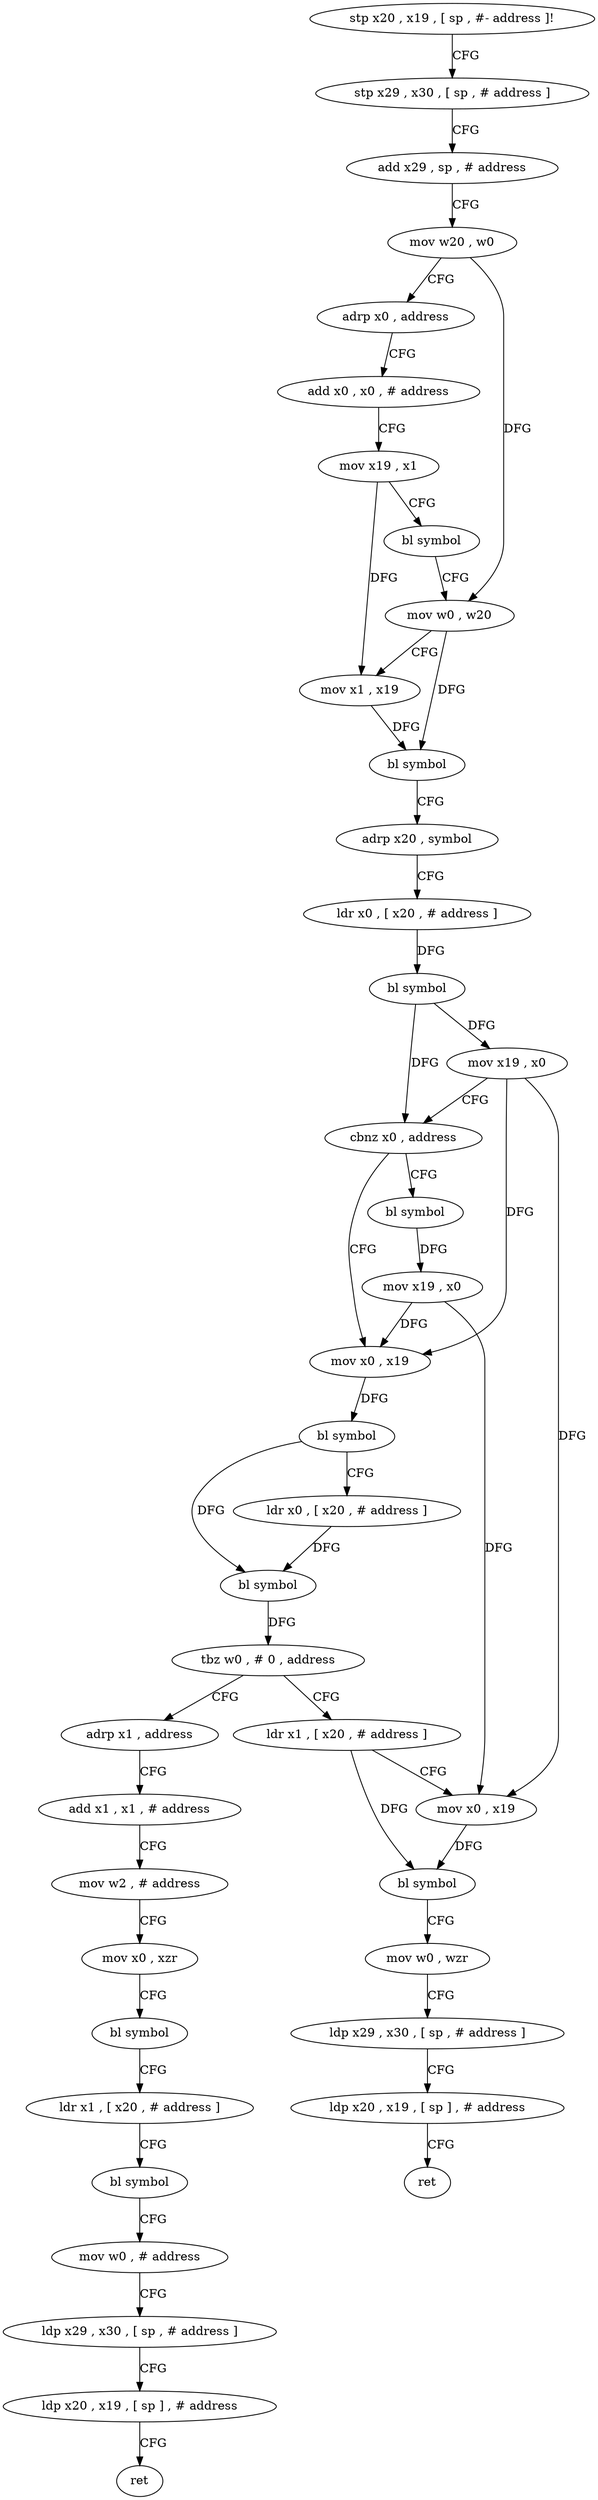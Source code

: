digraph "func" {
"4217000" [label = "stp x20 , x19 , [ sp , #- address ]!" ]
"4217004" [label = "stp x29 , x30 , [ sp , # address ]" ]
"4217008" [label = "add x29 , sp , # address" ]
"4217012" [label = "mov w20 , w0" ]
"4217016" [label = "adrp x0 , address" ]
"4217020" [label = "add x0 , x0 , # address" ]
"4217024" [label = "mov x19 , x1" ]
"4217028" [label = "bl symbol" ]
"4217032" [label = "mov w0 , w20" ]
"4217036" [label = "mov x1 , x19" ]
"4217040" [label = "bl symbol" ]
"4217044" [label = "adrp x20 , symbol" ]
"4217048" [label = "ldr x0 , [ x20 , # address ]" ]
"4217052" [label = "bl symbol" ]
"4217056" [label = "mov x19 , x0" ]
"4217060" [label = "cbnz x0 , address" ]
"4217072" [label = "mov x0 , x19" ]
"4217064" [label = "bl symbol" ]
"4217076" [label = "bl symbol" ]
"4217080" [label = "ldr x0 , [ x20 , # address ]" ]
"4217084" [label = "bl symbol" ]
"4217088" [label = "tbz w0 , # 0 , address" ]
"4217120" [label = "adrp x1 , address" ]
"4217092" [label = "ldr x1 , [ x20 , # address ]" ]
"4217068" [label = "mov x19 , x0" ]
"4217124" [label = "add x1 , x1 , # address" ]
"4217128" [label = "mov w2 , # address" ]
"4217132" [label = "mov x0 , xzr" ]
"4217136" [label = "bl symbol" ]
"4217140" [label = "ldr x1 , [ x20 , # address ]" ]
"4217144" [label = "bl symbol" ]
"4217148" [label = "mov w0 , # address" ]
"4217152" [label = "ldp x29 , x30 , [ sp , # address ]" ]
"4217156" [label = "ldp x20 , x19 , [ sp ] , # address" ]
"4217160" [label = "ret" ]
"4217096" [label = "mov x0 , x19" ]
"4217100" [label = "bl symbol" ]
"4217104" [label = "mov w0 , wzr" ]
"4217108" [label = "ldp x29 , x30 , [ sp , # address ]" ]
"4217112" [label = "ldp x20 , x19 , [ sp ] , # address" ]
"4217116" [label = "ret" ]
"4217000" -> "4217004" [ label = "CFG" ]
"4217004" -> "4217008" [ label = "CFG" ]
"4217008" -> "4217012" [ label = "CFG" ]
"4217012" -> "4217016" [ label = "CFG" ]
"4217012" -> "4217032" [ label = "DFG" ]
"4217016" -> "4217020" [ label = "CFG" ]
"4217020" -> "4217024" [ label = "CFG" ]
"4217024" -> "4217028" [ label = "CFG" ]
"4217024" -> "4217036" [ label = "DFG" ]
"4217028" -> "4217032" [ label = "CFG" ]
"4217032" -> "4217036" [ label = "CFG" ]
"4217032" -> "4217040" [ label = "DFG" ]
"4217036" -> "4217040" [ label = "DFG" ]
"4217040" -> "4217044" [ label = "CFG" ]
"4217044" -> "4217048" [ label = "CFG" ]
"4217048" -> "4217052" [ label = "DFG" ]
"4217052" -> "4217056" [ label = "DFG" ]
"4217052" -> "4217060" [ label = "DFG" ]
"4217056" -> "4217060" [ label = "CFG" ]
"4217056" -> "4217072" [ label = "DFG" ]
"4217056" -> "4217096" [ label = "DFG" ]
"4217060" -> "4217072" [ label = "CFG" ]
"4217060" -> "4217064" [ label = "CFG" ]
"4217072" -> "4217076" [ label = "DFG" ]
"4217064" -> "4217068" [ label = "DFG" ]
"4217076" -> "4217080" [ label = "CFG" ]
"4217076" -> "4217084" [ label = "DFG" ]
"4217080" -> "4217084" [ label = "DFG" ]
"4217084" -> "4217088" [ label = "DFG" ]
"4217088" -> "4217120" [ label = "CFG" ]
"4217088" -> "4217092" [ label = "CFG" ]
"4217120" -> "4217124" [ label = "CFG" ]
"4217092" -> "4217096" [ label = "CFG" ]
"4217092" -> "4217100" [ label = "DFG" ]
"4217068" -> "4217072" [ label = "DFG" ]
"4217068" -> "4217096" [ label = "DFG" ]
"4217124" -> "4217128" [ label = "CFG" ]
"4217128" -> "4217132" [ label = "CFG" ]
"4217132" -> "4217136" [ label = "CFG" ]
"4217136" -> "4217140" [ label = "CFG" ]
"4217140" -> "4217144" [ label = "CFG" ]
"4217144" -> "4217148" [ label = "CFG" ]
"4217148" -> "4217152" [ label = "CFG" ]
"4217152" -> "4217156" [ label = "CFG" ]
"4217156" -> "4217160" [ label = "CFG" ]
"4217096" -> "4217100" [ label = "DFG" ]
"4217100" -> "4217104" [ label = "CFG" ]
"4217104" -> "4217108" [ label = "CFG" ]
"4217108" -> "4217112" [ label = "CFG" ]
"4217112" -> "4217116" [ label = "CFG" ]
}
